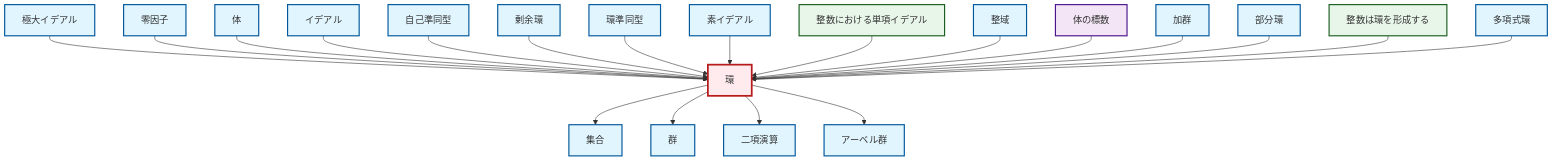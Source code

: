 graph TD
    classDef definition fill:#e1f5fe,stroke:#01579b,stroke-width:2px
    classDef theorem fill:#f3e5f5,stroke:#4a148c,stroke-width:2px
    classDef axiom fill:#fff3e0,stroke:#e65100,stroke-width:2px
    classDef example fill:#e8f5e9,stroke:#1b5e20,stroke-width:2px
    classDef current fill:#ffebee,stroke:#b71c1c,stroke-width:3px
    def-field["体"]:::definition
    ex-integers-ring["整数は環を形成する"]:::example
    def-binary-operation["二項演算"]:::definition
    def-set["集合"]:::definition
    def-ring["環"]:::definition
    def-maximal-ideal["極大イデアル"]:::definition
    def-module["加群"]:::definition
    def-prime-ideal["素イデアル"]:::definition
    def-zero-divisor["零因子"]:::definition
    def-integral-domain["整域"]:::definition
    def-group["群"]:::definition
    ex-principal-ideal["整数における単項イデアル"]:::example
    def-polynomial-ring["多項式環"]:::definition
    def-quotient-ring["剰余環"]:::definition
    thm-field-characteristic["体の標数"]:::theorem
    def-abelian-group["アーベル群"]:::definition
    def-subring["部分環"]:::definition
    def-ideal["イデアル"]:::definition
    def-endomorphism["自己準同型"]:::definition
    def-ring-homomorphism["環準同型"]:::definition
    def-maximal-ideal --> def-ring
    def-zero-divisor --> def-ring
    def-field --> def-ring
    def-ideal --> def-ring
    def-endomorphism --> def-ring
    def-quotient-ring --> def-ring
    def-ring --> def-set
    def-ring --> def-group
    def-ring-homomorphism --> def-ring
    def-prime-ideal --> def-ring
    ex-principal-ideal --> def-ring
    def-ring --> def-binary-operation
    def-integral-domain --> def-ring
    thm-field-characteristic --> def-ring
    def-module --> def-ring
    def-subring --> def-ring
    ex-integers-ring --> def-ring
    def-polynomial-ring --> def-ring
    def-ring --> def-abelian-group
    class def-ring current